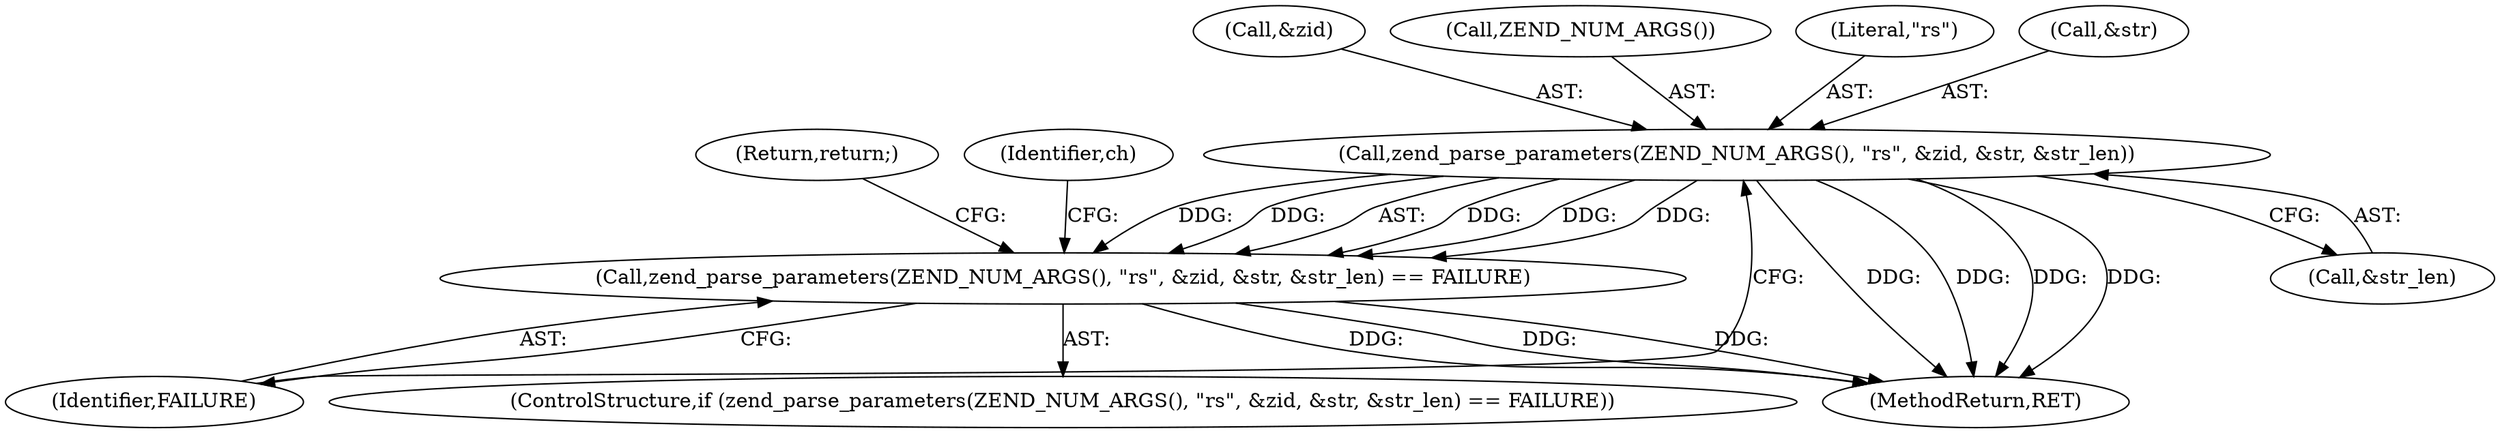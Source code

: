 digraph "0_php-src_72dbb7f416160f490c4e9987040989a10ad431c7?w=1@pointer" {
"1000119" [label="(Call,zend_parse_parameters(ZEND_NUM_ARGS(), \"rs\", &zid, &str, &str_len))"];
"1000118" [label="(Call,zend_parse_parameters(ZEND_NUM_ARGS(), \"rs\", &zid, &str, &str_len) == FAILURE)"];
"1000128" [label="(Identifier,FAILURE)"];
"1000130" [label="(Return,return;)"];
"1000134" [label="(Identifier,ch)"];
"1000117" [label="(ControlStructure,if (zend_parse_parameters(ZEND_NUM_ARGS(), \"rs\", &zid, &str, &str_len) == FAILURE))"];
"1000122" [label="(Call,&zid)"];
"1000120" [label="(Call,ZEND_NUM_ARGS())"];
"1000126" [label="(Call,&str_len)"];
"1000167" [label="(MethodReturn,RET)"];
"1000121" [label="(Literal,\"rs\")"];
"1000124" [label="(Call,&str)"];
"1000119" [label="(Call,zend_parse_parameters(ZEND_NUM_ARGS(), \"rs\", &zid, &str, &str_len))"];
"1000118" [label="(Call,zend_parse_parameters(ZEND_NUM_ARGS(), \"rs\", &zid, &str, &str_len) == FAILURE)"];
"1000119" -> "1000118"  [label="AST: "];
"1000119" -> "1000126"  [label="CFG: "];
"1000120" -> "1000119"  [label="AST: "];
"1000121" -> "1000119"  [label="AST: "];
"1000122" -> "1000119"  [label="AST: "];
"1000124" -> "1000119"  [label="AST: "];
"1000126" -> "1000119"  [label="AST: "];
"1000128" -> "1000119"  [label="CFG: "];
"1000119" -> "1000167"  [label="DDG: "];
"1000119" -> "1000167"  [label="DDG: "];
"1000119" -> "1000167"  [label="DDG: "];
"1000119" -> "1000167"  [label="DDG: "];
"1000119" -> "1000118"  [label="DDG: "];
"1000119" -> "1000118"  [label="DDG: "];
"1000119" -> "1000118"  [label="DDG: "];
"1000119" -> "1000118"  [label="DDG: "];
"1000119" -> "1000118"  [label="DDG: "];
"1000118" -> "1000117"  [label="AST: "];
"1000118" -> "1000128"  [label="CFG: "];
"1000128" -> "1000118"  [label="AST: "];
"1000130" -> "1000118"  [label="CFG: "];
"1000134" -> "1000118"  [label="CFG: "];
"1000118" -> "1000167"  [label="DDG: "];
"1000118" -> "1000167"  [label="DDG: "];
"1000118" -> "1000167"  [label="DDG: "];
}
